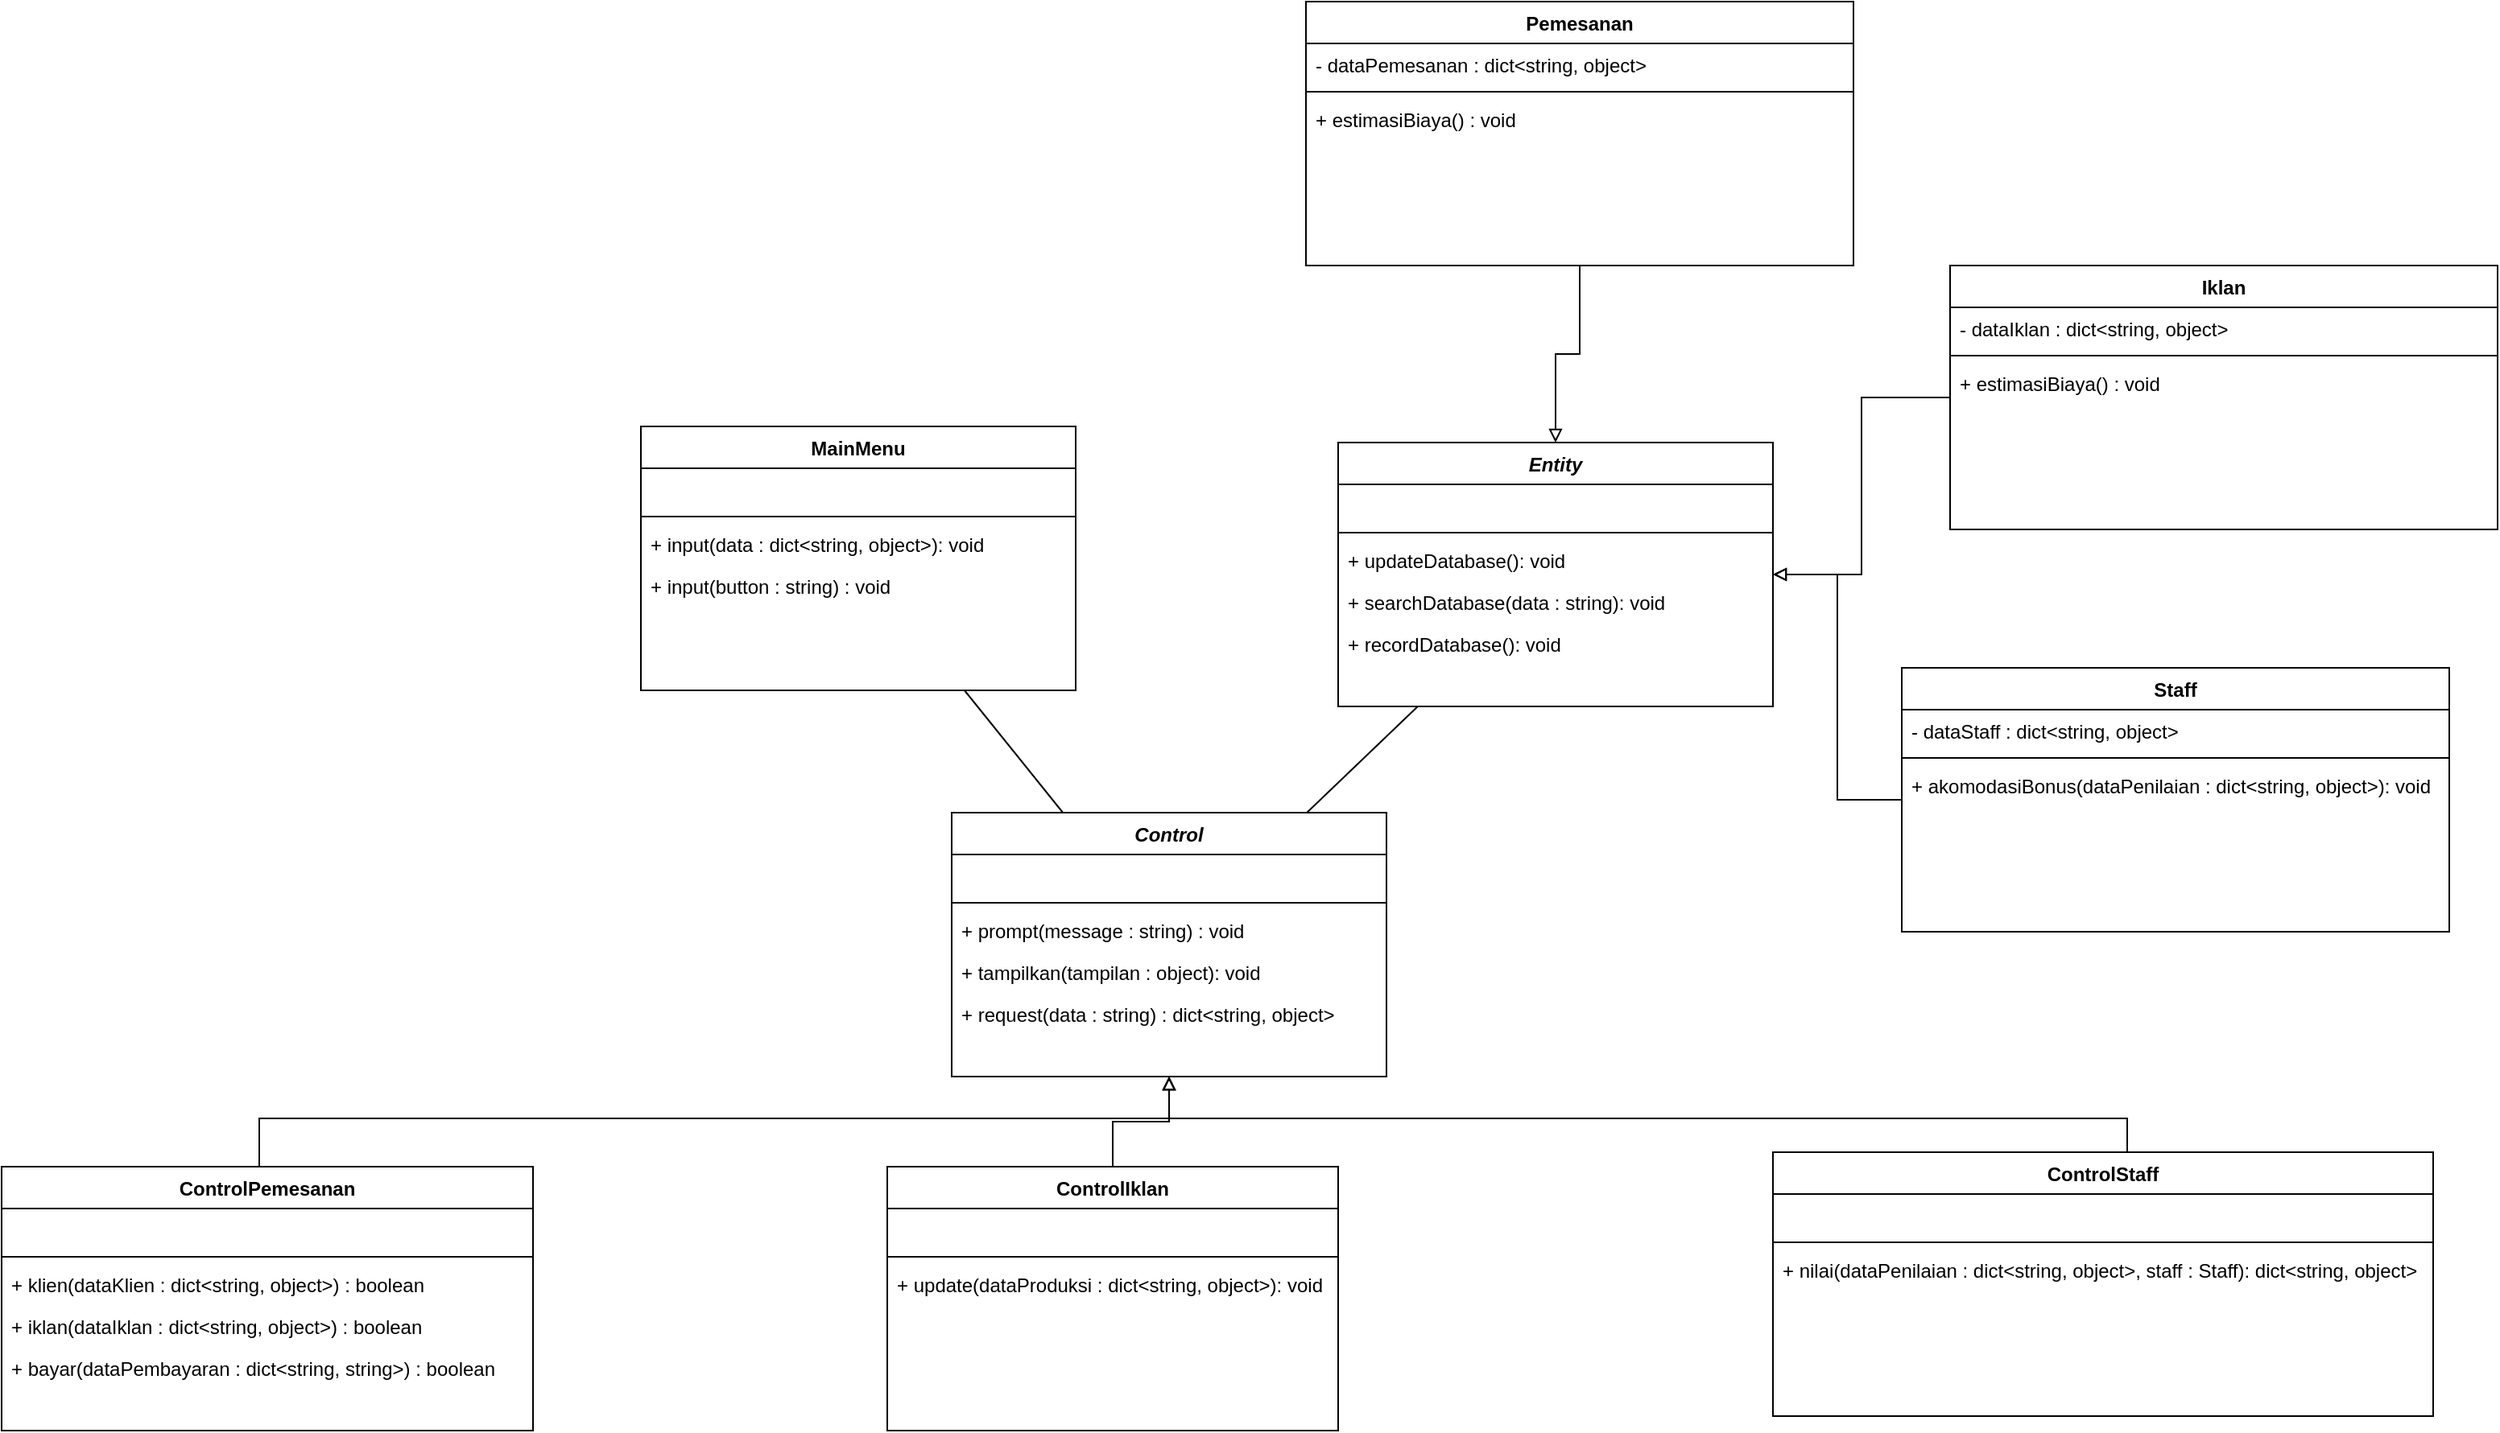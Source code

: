 <mxfile version="17.4.6" type="github">
  <diagram id="C5RBs43oDa-KdzZeNtuy" name="Page-1">
    <mxGraphModel dx="1778" dy="2079" grid="1" gridSize="10" guides="1" tooltips="1" connect="1" arrows="1" fold="1" page="1" pageScale="1" pageWidth="827" pageHeight="1169" math="0" shadow="0">
      <root>
        <mxCell id="WIyWlLk6GJQsqaUBKTNV-0" />
        <mxCell id="WIyWlLk6GJQsqaUBKTNV-1" parent="WIyWlLk6GJQsqaUBKTNV-0" />
        <mxCell id="x0YhDLP1ZHI2EDHH2jUz-0" value="Control" style="swimlane;fontStyle=3;align=center;verticalAlign=top;childLayout=stackLayout;horizontal=1;startSize=26;horizontalStack=0;resizeParent=1;resizeLast=0;collapsible=1;marginBottom=0;rounded=0;shadow=0;strokeWidth=1;" parent="WIyWlLk6GJQsqaUBKTNV-1" vertex="1">
          <mxGeometry x="750" y="210" width="270" height="164" as="geometry">
            <mxRectangle x="340" y="380" width="170" height="26" as="alternateBounds" />
          </mxGeometry>
        </mxCell>
        <mxCell id="x0YhDLP1ZHI2EDHH2jUz-1" value=" " style="text;align=left;verticalAlign=top;spacingLeft=4;spacingRight=4;overflow=hidden;rotatable=0;points=[[0,0.5],[1,0.5]];portConstraint=eastwest;" parent="x0YhDLP1ZHI2EDHH2jUz-0" vertex="1">
          <mxGeometry y="26" width="270" height="26" as="geometry" />
        </mxCell>
        <mxCell id="x0YhDLP1ZHI2EDHH2jUz-2" value="" style="line;html=1;strokeWidth=1;align=left;verticalAlign=middle;spacingTop=-1;spacingLeft=3;spacingRight=3;rotatable=0;labelPosition=right;points=[];portConstraint=eastwest;" parent="x0YhDLP1ZHI2EDHH2jUz-0" vertex="1">
          <mxGeometry y="52" width="270" height="8" as="geometry" />
        </mxCell>
        <mxCell id="x0YhDLP1ZHI2EDHH2jUz-3" value="+ prompt(message : string) : void" style="text;align=left;verticalAlign=top;spacingLeft=4;spacingRight=4;overflow=hidden;rotatable=0;points=[[0,0.5],[1,0.5]];portConstraint=eastwest;" parent="x0YhDLP1ZHI2EDHH2jUz-0" vertex="1">
          <mxGeometry y="60" width="270" height="26" as="geometry" />
        </mxCell>
        <mxCell id="x0YhDLP1ZHI2EDHH2jUz-5" value="+ tampilkan(tampilan : object): void" style="text;align=left;verticalAlign=top;spacingLeft=4;spacingRight=4;overflow=hidden;rotatable=0;points=[[0,0.5],[1,0.5]];portConstraint=eastwest;" parent="x0YhDLP1ZHI2EDHH2jUz-0" vertex="1">
          <mxGeometry y="86" width="270" height="26" as="geometry" />
        </mxCell>
        <mxCell id="JvVGtIaEL4hVe6TT97dZ-7" value="+ request(data : string) : dict&lt;string, object&gt;" style="text;align=left;verticalAlign=top;spacingLeft=4;spacingRight=4;overflow=hidden;rotatable=0;points=[[0,0.5],[1,0.5]];portConstraint=eastwest;" vertex="1" parent="x0YhDLP1ZHI2EDHH2jUz-0">
          <mxGeometry y="112" width="270" height="26" as="geometry" />
        </mxCell>
        <mxCell id="JvVGtIaEL4hVe6TT97dZ-8" style="edgeStyle=orthogonalEdgeStyle;rounded=0;orthogonalLoop=1;jettySize=auto;html=1;endArrow=block;endFill=0;" edge="1" parent="WIyWlLk6GJQsqaUBKTNV-1" source="x0YhDLP1ZHI2EDHH2jUz-7" target="x0YhDLP1ZHI2EDHH2jUz-0">
          <mxGeometry relative="1" as="geometry">
            <Array as="points">
              <mxPoint x="320" y="400" />
              <mxPoint x="885" y="400" />
            </Array>
          </mxGeometry>
        </mxCell>
        <mxCell id="x0YhDLP1ZHI2EDHH2jUz-7" value="ControlPemesanan" style="swimlane;fontStyle=1;align=center;verticalAlign=top;childLayout=stackLayout;horizontal=1;startSize=26;horizontalStack=0;resizeParent=1;resizeLast=0;collapsible=1;marginBottom=0;rounded=0;shadow=0;strokeWidth=1;" parent="WIyWlLk6GJQsqaUBKTNV-1" vertex="1">
          <mxGeometry x="160" y="430" width="330" height="164" as="geometry">
            <mxRectangle x="340" y="380" width="170" height="26" as="alternateBounds" />
          </mxGeometry>
        </mxCell>
        <mxCell id="x0YhDLP1ZHI2EDHH2jUz-8" value=" " style="text;align=left;verticalAlign=top;spacingLeft=4;spacingRight=4;overflow=hidden;rotatable=0;points=[[0,0.5],[1,0.5]];portConstraint=eastwest;" parent="x0YhDLP1ZHI2EDHH2jUz-7" vertex="1">
          <mxGeometry y="26" width="330" height="26" as="geometry" />
        </mxCell>
        <mxCell id="x0YhDLP1ZHI2EDHH2jUz-9" value="" style="line;html=1;strokeWidth=1;align=left;verticalAlign=middle;spacingTop=-1;spacingLeft=3;spacingRight=3;rotatable=0;labelPosition=right;points=[];portConstraint=eastwest;" parent="x0YhDLP1ZHI2EDHH2jUz-7" vertex="1">
          <mxGeometry y="52" width="330" height="8" as="geometry" />
        </mxCell>
        <mxCell id="x0YhDLP1ZHI2EDHH2jUz-10" value="+ klien(dataKlien : dict&lt;string, object&gt;) : boolean" style="text;align=left;verticalAlign=top;spacingLeft=4;spacingRight=4;overflow=hidden;rotatable=0;points=[[0,0.5],[1,0.5]];portConstraint=eastwest;" parent="x0YhDLP1ZHI2EDHH2jUz-7" vertex="1">
          <mxGeometry y="60" width="330" height="26" as="geometry" />
        </mxCell>
        <mxCell id="JvVGtIaEL4hVe6TT97dZ-11" value="+ iklan(dataIklan : dict&lt;string, object&gt;) : boolean" style="text;align=left;verticalAlign=top;spacingLeft=4;spacingRight=4;overflow=hidden;rotatable=0;points=[[0,0.5],[1,0.5]];portConstraint=eastwest;" vertex="1" parent="x0YhDLP1ZHI2EDHH2jUz-7">
          <mxGeometry y="86" width="330" height="26" as="geometry" />
        </mxCell>
        <mxCell id="x0YhDLP1ZHI2EDHH2jUz-12" value="+ bayar(dataPembayaran : dict&lt;string, string&gt;) : boolean" style="text;align=left;verticalAlign=top;spacingLeft=4;spacingRight=4;overflow=hidden;rotatable=0;points=[[0,0.5],[1,0.5]];portConstraint=eastwest;" parent="x0YhDLP1ZHI2EDHH2jUz-7" vertex="1">
          <mxGeometry y="112" width="330" height="26" as="geometry" />
        </mxCell>
        <mxCell id="JvVGtIaEL4hVe6TT97dZ-31" style="edgeStyle=orthogonalEdgeStyle;rounded=0;orthogonalLoop=1;jettySize=auto;html=1;endArrow=block;endFill=0;" edge="1" parent="WIyWlLk6GJQsqaUBKTNV-1" source="x0YhDLP1ZHI2EDHH2jUz-19" target="x0YhDLP1ZHI2EDHH2jUz-0">
          <mxGeometry relative="1" as="geometry" />
        </mxCell>
        <mxCell id="x0YhDLP1ZHI2EDHH2jUz-19" value="ControlIklan" style="swimlane;fontStyle=1;align=center;verticalAlign=top;childLayout=stackLayout;horizontal=1;startSize=26;horizontalStack=0;resizeParent=1;resizeLast=0;collapsible=1;marginBottom=0;rounded=0;shadow=0;strokeWidth=1;" parent="WIyWlLk6GJQsqaUBKTNV-1" vertex="1">
          <mxGeometry x="710" y="430" width="280" height="164" as="geometry">
            <mxRectangle x="340" y="380" width="170" height="26" as="alternateBounds" />
          </mxGeometry>
        </mxCell>
        <mxCell id="x0YhDLP1ZHI2EDHH2jUz-20" value=" " style="text;align=left;verticalAlign=top;spacingLeft=4;spacingRight=4;overflow=hidden;rotatable=0;points=[[0,0.5],[1,0.5]];portConstraint=eastwest;" parent="x0YhDLP1ZHI2EDHH2jUz-19" vertex="1">
          <mxGeometry y="26" width="280" height="26" as="geometry" />
        </mxCell>
        <mxCell id="x0YhDLP1ZHI2EDHH2jUz-21" value="" style="line;html=1;strokeWidth=1;align=left;verticalAlign=middle;spacingTop=-1;spacingLeft=3;spacingRight=3;rotatable=0;labelPosition=right;points=[];portConstraint=eastwest;" parent="x0YhDLP1ZHI2EDHH2jUz-19" vertex="1">
          <mxGeometry y="52" width="280" height="8" as="geometry" />
        </mxCell>
        <mxCell id="x0YhDLP1ZHI2EDHH2jUz-23" value="+ update(dataProduksi : dict&lt;string, object&gt;): void" style="text;align=left;verticalAlign=top;spacingLeft=4;spacingRight=4;overflow=hidden;rotatable=0;points=[[0,0.5],[1,0.5]];portConstraint=eastwest;" parent="x0YhDLP1ZHI2EDHH2jUz-19" vertex="1">
          <mxGeometry y="60" width="280" height="26" as="geometry" />
        </mxCell>
        <mxCell id="JvVGtIaEL4hVe6TT97dZ-26" style="edgeStyle=orthogonalEdgeStyle;rounded=0;orthogonalLoop=1;jettySize=auto;html=1;endArrow=block;endFill=0;" edge="1" parent="WIyWlLk6GJQsqaUBKTNV-1" source="x0YhDLP1ZHI2EDHH2jUz-25" target="x0YhDLP1ZHI2EDHH2jUz-0">
          <mxGeometry relative="1" as="geometry">
            <Array as="points">
              <mxPoint x="1480" y="400" />
              <mxPoint x="885" y="400" />
            </Array>
          </mxGeometry>
        </mxCell>
        <mxCell id="x0YhDLP1ZHI2EDHH2jUz-25" value="ControlStaff" style="swimlane;fontStyle=1;align=center;verticalAlign=top;childLayout=stackLayout;horizontal=1;startSize=26;horizontalStack=0;resizeParent=1;resizeLast=0;collapsible=1;marginBottom=0;rounded=0;shadow=0;strokeWidth=1;" parent="WIyWlLk6GJQsqaUBKTNV-1" vertex="1">
          <mxGeometry x="1260" y="421" width="410" height="164" as="geometry">
            <mxRectangle x="340" y="380" width="170" height="26" as="alternateBounds" />
          </mxGeometry>
        </mxCell>
        <mxCell id="x0YhDLP1ZHI2EDHH2jUz-26" value=" " style="text;align=left;verticalAlign=top;spacingLeft=4;spacingRight=4;overflow=hidden;rotatable=0;points=[[0,0.5],[1,0.5]];portConstraint=eastwest;" parent="x0YhDLP1ZHI2EDHH2jUz-25" vertex="1">
          <mxGeometry y="26" width="410" height="26" as="geometry" />
        </mxCell>
        <mxCell id="x0YhDLP1ZHI2EDHH2jUz-27" value="" style="line;html=1;strokeWidth=1;align=left;verticalAlign=middle;spacingTop=-1;spacingLeft=3;spacingRight=3;rotatable=0;labelPosition=right;points=[];portConstraint=eastwest;" parent="x0YhDLP1ZHI2EDHH2jUz-25" vertex="1">
          <mxGeometry y="52" width="410" height="8" as="geometry" />
        </mxCell>
        <mxCell id="x0YhDLP1ZHI2EDHH2jUz-28" value="+ nilai(dataPenilaian : dict&lt;string, object&gt;, staff : Staff): dict&lt;string, object&gt;" style="text;align=left;verticalAlign=top;spacingLeft=4;spacingRight=4;overflow=hidden;rotatable=0;points=[[0,0.5],[1,0.5]];portConstraint=eastwest;" parent="x0YhDLP1ZHI2EDHH2jUz-25" vertex="1">
          <mxGeometry y="60" width="410" height="26" as="geometry" />
        </mxCell>
        <mxCell id="x0YhDLP1ZHI2EDHH2jUz-31" value="MainMenu" style="swimlane;fontStyle=1;align=center;verticalAlign=top;childLayout=stackLayout;horizontal=1;startSize=26;horizontalStack=0;resizeParent=1;resizeLast=0;collapsible=1;marginBottom=0;rounded=0;shadow=0;strokeWidth=1;" parent="WIyWlLk6GJQsqaUBKTNV-1" vertex="1">
          <mxGeometry x="557" y="-30" width="270" height="164" as="geometry">
            <mxRectangle x="340" y="380" width="170" height="26" as="alternateBounds" />
          </mxGeometry>
        </mxCell>
        <mxCell id="x0YhDLP1ZHI2EDHH2jUz-32" value=" " style="text;align=left;verticalAlign=top;spacingLeft=4;spacingRight=4;overflow=hidden;rotatable=0;points=[[0,0.5],[1,0.5]];portConstraint=eastwest;" parent="x0YhDLP1ZHI2EDHH2jUz-31" vertex="1">
          <mxGeometry y="26" width="270" height="26" as="geometry" />
        </mxCell>
        <mxCell id="x0YhDLP1ZHI2EDHH2jUz-33" value="" style="line;html=1;strokeWidth=1;align=left;verticalAlign=middle;spacingTop=-1;spacingLeft=3;spacingRight=3;rotatable=0;labelPosition=right;points=[];portConstraint=eastwest;" parent="x0YhDLP1ZHI2EDHH2jUz-31" vertex="1">
          <mxGeometry y="52" width="270" height="8" as="geometry" />
        </mxCell>
        <mxCell id="x0YhDLP1ZHI2EDHH2jUz-34" value="+ input(data : dict&lt;string, object&gt;): void" style="text;align=left;verticalAlign=top;spacingLeft=4;spacingRight=4;overflow=hidden;rotatable=0;points=[[0,0.5],[1,0.5]];portConstraint=eastwest;" parent="x0YhDLP1ZHI2EDHH2jUz-31" vertex="1">
          <mxGeometry y="60" width="270" height="26" as="geometry" />
        </mxCell>
        <mxCell id="x0YhDLP1ZHI2EDHH2jUz-35" value="+ input(button : string) : void" style="text;align=left;verticalAlign=top;spacingLeft=4;spacingRight=4;overflow=hidden;rotatable=0;points=[[0,0.5],[1,0.5]];portConstraint=eastwest;" parent="x0YhDLP1ZHI2EDHH2jUz-31" vertex="1">
          <mxGeometry y="86" width="270" height="26" as="geometry" />
        </mxCell>
        <mxCell id="JvVGtIaEL4hVe6TT97dZ-12" value="Staff" style="swimlane;fontStyle=1;align=center;verticalAlign=top;childLayout=stackLayout;horizontal=1;startSize=26;horizontalStack=0;resizeParent=1;resizeLast=0;collapsible=1;marginBottom=0;rounded=0;shadow=0;strokeWidth=1;" vertex="1" parent="WIyWlLk6GJQsqaUBKTNV-1">
          <mxGeometry x="1340" y="120" width="340" height="164" as="geometry">
            <mxRectangle x="340" y="380" width="170" height="26" as="alternateBounds" />
          </mxGeometry>
        </mxCell>
        <mxCell id="JvVGtIaEL4hVe6TT97dZ-13" value="- dataStaff : dict&lt;string, object&gt;" style="text;align=left;verticalAlign=top;spacingLeft=4;spacingRight=4;overflow=hidden;rotatable=0;points=[[0,0.5],[1,0.5]];portConstraint=eastwest;" vertex="1" parent="JvVGtIaEL4hVe6TT97dZ-12">
          <mxGeometry y="26" width="340" height="26" as="geometry" />
        </mxCell>
        <mxCell id="JvVGtIaEL4hVe6TT97dZ-14" value="" style="line;html=1;strokeWidth=1;align=left;verticalAlign=middle;spacingTop=-1;spacingLeft=3;spacingRight=3;rotatable=0;labelPosition=right;points=[];portConstraint=eastwest;" vertex="1" parent="JvVGtIaEL4hVe6TT97dZ-12">
          <mxGeometry y="52" width="340" height="8" as="geometry" />
        </mxCell>
        <mxCell id="JvVGtIaEL4hVe6TT97dZ-16" value="+ akomodasiBonus(dataPenilaian : dict&lt;string, object&gt;): void" style="text;align=left;verticalAlign=top;spacingLeft=4;spacingRight=4;overflow=hidden;rotatable=0;points=[[0,0.5],[1,0.5]];portConstraint=eastwest;" vertex="1" parent="JvVGtIaEL4hVe6TT97dZ-12">
          <mxGeometry y="60" width="340" height="26" as="geometry" />
        </mxCell>
        <mxCell id="JvVGtIaEL4hVe6TT97dZ-17" value="Pemesanan" style="swimlane;fontStyle=1;align=center;verticalAlign=top;childLayout=stackLayout;horizontal=1;startSize=26;horizontalStack=0;resizeParent=1;resizeLast=0;collapsible=1;marginBottom=0;rounded=0;shadow=0;strokeWidth=1;" vertex="1" parent="WIyWlLk6GJQsqaUBKTNV-1">
          <mxGeometry x="970" y="-294" width="340" height="164" as="geometry">
            <mxRectangle x="340" y="380" width="170" height="26" as="alternateBounds" />
          </mxGeometry>
        </mxCell>
        <mxCell id="JvVGtIaEL4hVe6TT97dZ-18" value="- dataPemesanan : dict&lt;string, object&gt;" style="text;align=left;verticalAlign=top;spacingLeft=4;spacingRight=4;overflow=hidden;rotatable=0;points=[[0,0.5],[1,0.5]];portConstraint=eastwest;" vertex="1" parent="JvVGtIaEL4hVe6TT97dZ-17">
          <mxGeometry y="26" width="340" height="26" as="geometry" />
        </mxCell>
        <mxCell id="JvVGtIaEL4hVe6TT97dZ-19" value="" style="line;html=1;strokeWidth=1;align=left;verticalAlign=middle;spacingTop=-1;spacingLeft=3;spacingRight=3;rotatable=0;labelPosition=right;points=[];portConstraint=eastwest;" vertex="1" parent="JvVGtIaEL4hVe6TT97dZ-17">
          <mxGeometry y="52" width="340" height="8" as="geometry" />
        </mxCell>
        <mxCell id="JvVGtIaEL4hVe6TT97dZ-20" value="+ estimasiBiaya() : void" style="text;align=left;verticalAlign=top;spacingLeft=4;spacingRight=4;overflow=hidden;rotatable=0;points=[[0,0.5],[1,0.5]];portConstraint=eastwest;" vertex="1" parent="JvVGtIaEL4hVe6TT97dZ-17">
          <mxGeometry y="60" width="340" height="26" as="geometry" />
        </mxCell>
        <mxCell id="JvVGtIaEL4hVe6TT97dZ-46" style="edgeStyle=orthogonalEdgeStyle;rounded=0;orthogonalLoop=1;jettySize=auto;html=1;endArrow=none;endFill=0;startArrow=block;startFill=0;" edge="1" parent="WIyWlLk6GJQsqaUBKTNV-1" source="JvVGtIaEL4hVe6TT97dZ-32" target="JvVGtIaEL4hVe6TT97dZ-17">
          <mxGeometry relative="1" as="geometry" />
        </mxCell>
        <mxCell id="JvVGtIaEL4hVe6TT97dZ-32" value="Entity" style="swimlane;fontStyle=3;align=center;verticalAlign=top;childLayout=stackLayout;horizontal=1;startSize=26;horizontalStack=0;resizeParent=1;resizeLast=0;collapsible=1;marginBottom=0;rounded=0;shadow=0;strokeWidth=1;" vertex="1" parent="WIyWlLk6GJQsqaUBKTNV-1">
          <mxGeometry x="990" y="-20" width="270" height="164" as="geometry">
            <mxRectangle x="340" y="380" width="170" height="26" as="alternateBounds" />
          </mxGeometry>
        </mxCell>
        <mxCell id="JvVGtIaEL4hVe6TT97dZ-33" value=" " style="text;align=left;verticalAlign=top;spacingLeft=4;spacingRight=4;overflow=hidden;rotatable=0;points=[[0,0.5],[1,0.5]];portConstraint=eastwest;" vertex="1" parent="JvVGtIaEL4hVe6TT97dZ-32">
          <mxGeometry y="26" width="270" height="26" as="geometry" />
        </mxCell>
        <mxCell id="JvVGtIaEL4hVe6TT97dZ-34" value="" style="line;html=1;strokeWidth=1;align=left;verticalAlign=middle;spacingTop=-1;spacingLeft=3;spacingRight=3;rotatable=0;labelPosition=right;points=[];portConstraint=eastwest;" vertex="1" parent="JvVGtIaEL4hVe6TT97dZ-32">
          <mxGeometry y="52" width="270" height="8" as="geometry" />
        </mxCell>
        <mxCell id="JvVGtIaEL4hVe6TT97dZ-35" value="+ updateDatabase(): void" style="text;align=left;verticalAlign=top;spacingLeft=4;spacingRight=4;overflow=hidden;rotatable=0;points=[[0,0.5],[1,0.5]];portConstraint=eastwest;" vertex="1" parent="JvVGtIaEL4hVe6TT97dZ-32">
          <mxGeometry y="60" width="270" height="26" as="geometry" />
        </mxCell>
        <mxCell id="JvVGtIaEL4hVe6TT97dZ-36" value="+ searchDatabase(data : string): void" style="text;align=left;verticalAlign=top;spacingLeft=4;spacingRight=4;overflow=hidden;rotatable=0;points=[[0,0.5],[1,0.5]];portConstraint=eastwest;" vertex="1" parent="JvVGtIaEL4hVe6TT97dZ-32">
          <mxGeometry y="86" width="270" height="26" as="geometry" />
        </mxCell>
        <mxCell id="JvVGtIaEL4hVe6TT97dZ-37" value="+ recordDatabase(): void" style="text;align=left;verticalAlign=top;spacingLeft=4;spacingRight=4;overflow=hidden;rotatable=0;points=[[0,0.5],[1,0.5]];portConstraint=eastwest;" vertex="1" parent="JvVGtIaEL4hVe6TT97dZ-32">
          <mxGeometry y="112" width="270" height="26" as="geometry" />
        </mxCell>
        <mxCell id="JvVGtIaEL4hVe6TT97dZ-39" value="" style="endArrow=none;html=1;rounded=0;" edge="1" parent="WIyWlLk6GJQsqaUBKTNV-1" source="x0YhDLP1ZHI2EDHH2jUz-0" target="JvVGtIaEL4hVe6TT97dZ-32">
          <mxGeometry width="50" height="50" relative="1" as="geometry">
            <mxPoint x="840" y="170" as="sourcePoint" />
            <mxPoint x="890" y="120" as="targetPoint" />
          </mxGeometry>
        </mxCell>
        <mxCell id="JvVGtIaEL4hVe6TT97dZ-40" value="" style="endArrow=none;html=1;rounded=0;" edge="1" parent="WIyWlLk6GJQsqaUBKTNV-1" source="x0YhDLP1ZHI2EDHH2jUz-0" target="x0YhDLP1ZHI2EDHH2jUz-31">
          <mxGeometry width="50" height="50" relative="1" as="geometry">
            <mxPoint x="863.68" y="220" as="sourcePoint" />
            <mxPoint x="979.758" y="144" as="targetPoint" />
          </mxGeometry>
        </mxCell>
        <mxCell id="JvVGtIaEL4hVe6TT97dZ-41" value="Iklan" style="swimlane;fontStyle=1;align=center;verticalAlign=top;childLayout=stackLayout;horizontal=1;startSize=26;horizontalStack=0;resizeParent=1;resizeLast=0;collapsible=1;marginBottom=0;rounded=0;shadow=0;strokeWidth=1;" vertex="1" parent="WIyWlLk6GJQsqaUBKTNV-1">
          <mxGeometry x="1370" y="-130" width="340" height="164" as="geometry">
            <mxRectangle x="340" y="380" width="170" height="26" as="alternateBounds" />
          </mxGeometry>
        </mxCell>
        <mxCell id="JvVGtIaEL4hVe6TT97dZ-42" value="- dataIklan : dict&lt;string, object&gt;" style="text;align=left;verticalAlign=top;spacingLeft=4;spacingRight=4;overflow=hidden;rotatable=0;points=[[0,0.5],[1,0.5]];portConstraint=eastwest;" vertex="1" parent="JvVGtIaEL4hVe6TT97dZ-41">
          <mxGeometry y="26" width="340" height="26" as="geometry" />
        </mxCell>
        <mxCell id="JvVGtIaEL4hVe6TT97dZ-43" value="" style="line;html=1;strokeWidth=1;align=left;verticalAlign=middle;spacingTop=-1;spacingLeft=3;spacingRight=3;rotatable=0;labelPosition=right;points=[];portConstraint=eastwest;" vertex="1" parent="JvVGtIaEL4hVe6TT97dZ-41">
          <mxGeometry y="52" width="340" height="8" as="geometry" />
        </mxCell>
        <mxCell id="JvVGtIaEL4hVe6TT97dZ-44" value="+ estimasiBiaya() : void" style="text;align=left;verticalAlign=top;spacingLeft=4;spacingRight=4;overflow=hidden;rotatable=0;points=[[0,0.5],[1,0.5]];portConstraint=eastwest;" vertex="1" parent="JvVGtIaEL4hVe6TT97dZ-41">
          <mxGeometry y="60" width="340" height="26" as="geometry" />
        </mxCell>
        <mxCell id="JvVGtIaEL4hVe6TT97dZ-47" style="edgeStyle=orthogonalEdgeStyle;rounded=0;orthogonalLoop=1;jettySize=auto;html=1;endArrow=none;endFill=0;startArrow=block;startFill=0;" edge="1" parent="WIyWlLk6GJQsqaUBKTNV-1" source="JvVGtIaEL4hVe6TT97dZ-32" target="JvVGtIaEL4hVe6TT97dZ-41">
          <mxGeometry relative="1" as="geometry">
            <mxPoint x="1135" y="-10" as="sourcePoint" />
            <mxPoint x="1150.037" y="-120" as="targetPoint" />
          </mxGeometry>
        </mxCell>
        <mxCell id="JvVGtIaEL4hVe6TT97dZ-48" style="edgeStyle=orthogonalEdgeStyle;rounded=0;orthogonalLoop=1;jettySize=auto;html=1;endArrow=none;endFill=0;startArrow=block;startFill=0;" edge="1" parent="WIyWlLk6GJQsqaUBKTNV-1" source="JvVGtIaEL4hVe6TT97dZ-32" target="JvVGtIaEL4hVe6TT97dZ-12">
          <mxGeometry relative="1" as="geometry">
            <mxPoint x="1270" y="72.0" as="sourcePoint" />
            <mxPoint x="1380" y="-38" as="targetPoint" />
          </mxGeometry>
        </mxCell>
      </root>
    </mxGraphModel>
  </diagram>
</mxfile>
